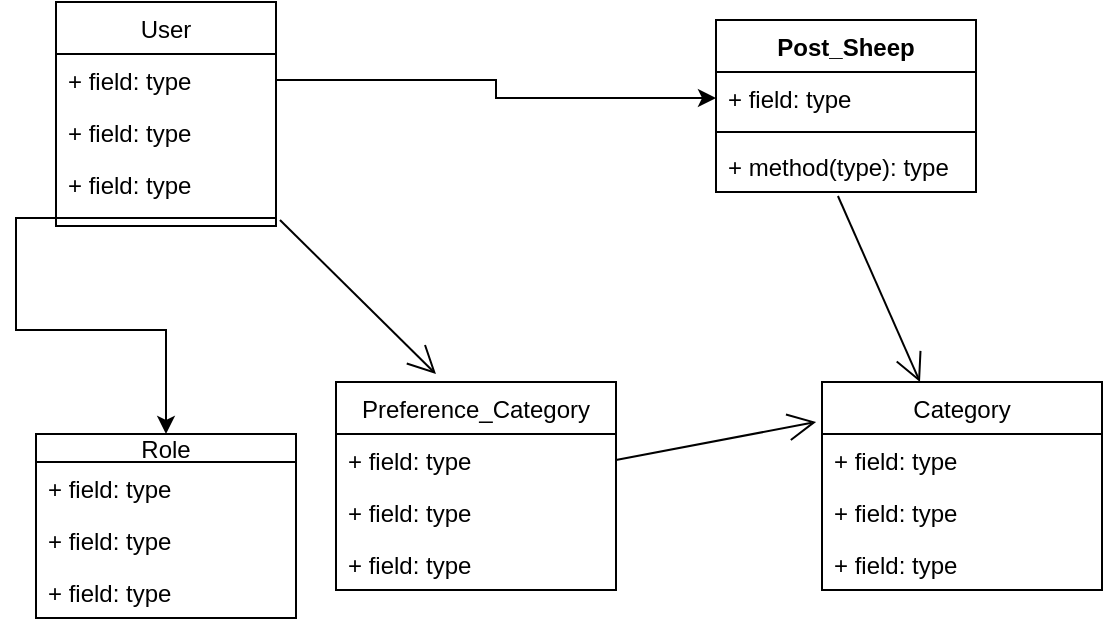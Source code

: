 <mxfile version="12.2.4" pages="1"><diagram id="Uu2A2rJVdlKiTdU-aaz8" name="Page-1"><mxGraphModel dx="551" dy="368" grid="1" gridSize="10" guides="1" tooltips="1" connect="1" arrows="1" fold="1" page="1" pageScale="1" pageWidth="827" pageHeight="1169" math="0" shadow="0"><root><mxCell id="0"/><mxCell id="1" parent="0"/><mxCell id="2" value="User" style="swimlane;fontStyle=0;childLayout=stackLayout;horizontal=1;startSize=26;fillColor=none;horizontalStack=0;resizeParent=1;resizeParentMax=0;resizeLast=0;collapsible=1;marginBottom=0;" parent="1" vertex="1"><mxGeometry x="30" y="70" width="110" height="112" as="geometry"/></mxCell><mxCell id="3" value="+ field: type" style="text;strokeColor=none;fillColor=none;align=left;verticalAlign=top;spacingLeft=4;spacingRight=4;overflow=hidden;rotatable=0;points=[[0,0.5],[1,0.5]];portConstraint=eastwest;" parent="2" vertex="1"><mxGeometry y="26" width="110" height="26" as="geometry"/></mxCell><mxCell id="4" value="+ field: type" style="text;strokeColor=none;fillColor=none;align=left;verticalAlign=top;spacingLeft=4;spacingRight=4;overflow=hidden;rotatable=0;points=[[0,0.5],[1,0.5]];portConstraint=eastwest;" parent="2" vertex="1"><mxGeometry y="52" width="110" height="26" as="geometry"/></mxCell><mxCell id="5" value="+ field: type" style="text;strokeColor=none;fillColor=none;align=left;verticalAlign=top;spacingLeft=4;spacingRight=4;overflow=hidden;rotatable=0;points=[[0,0.5],[1,0.5]];portConstraint=eastwest;" parent="2" vertex="1"><mxGeometry y="78" width="110" height="26" as="geometry"/></mxCell><mxCell id="22" value="" style="line;strokeWidth=1;fillColor=none;align=left;verticalAlign=middle;spacingTop=-1;spacingLeft=3;spacingRight=3;rotatable=0;labelPosition=right;points=[];portConstraint=eastwest;" parent="2" vertex="1"><mxGeometry y="104" width="110" height="8" as="geometry"/></mxCell><mxCell id="6" value="Post_Sheep" style="swimlane;fontStyle=1;align=center;verticalAlign=top;childLayout=stackLayout;horizontal=1;startSize=26;horizontalStack=0;resizeParent=1;resizeParentMax=0;resizeLast=0;collapsible=1;marginBottom=0;" parent="1" vertex="1"><mxGeometry x="360" y="79" width="130" height="86" as="geometry"/></mxCell><mxCell id="7" value="+ field: type" style="text;strokeColor=none;fillColor=none;align=left;verticalAlign=top;spacingLeft=4;spacingRight=4;overflow=hidden;rotatable=0;points=[[0,0.5],[1,0.5]];portConstraint=eastwest;" parent="6" vertex="1"><mxGeometry y="26" width="130" height="26" as="geometry"/></mxCell><mxCell id="8" value="" style="line;strokeWidth=1;fillColor=none;align=left;verticalAlign=middle;spacingTop=-1;spacingLeft=3;spacingRight=3;rotatable=0;labelPosition=right;points=[];portConstraint=eastwest;" parent="6" vertex="1"><mxGeometry y="52" width="130" height="8" as="geometry"/></mxCell><mxCell id="9" value="+ method(type): type" style="text;strokeColor=none;fillColor=none;align=left;verticalAlign=top;spacingLeft=4;spacingRight=4;overflow=hidden;rotatable=0;points=[[0,0.5],[1,0.5]];portConstraint=eastwest;" parent="6" vertex="1"><mxGeometry y="60" width="130" height="26" as="geometry"/></mxCell><mxCell id="10" value="Category" style="swimlane;fontStyle=0;childLayout=stackLayout;horizontal=1;startSize=26;fillColor=none;horizontalStack=0;resizeParent=1;resizeParentMax=0;resizeLast=0;collapsible=1;marginBottom=0;" parent="1" vertex="1"><mxGeometry x="413" y="260" width="140" height="104" as="geometry"/></mxCell><mxCell id="11" value="+ field: type" style="text;strokeColor=none;fillColor=none;align=left;verticalAlign=top;spacingLeft=4;spacingRight=4;overflow=hidden;rotatable=0;points=[[0,0.5],[1,0.5]];portConstraint=eastwest;" parent="10" vertex="1"><mxGeometry y="26" width="140" height="26" as="geometry"/></mxCell><mxCell id="12" value="+ field: type" style="text;strokeColor=none;fillColor=none;align=left;verticalAlign=top;spacingLeft=4;spacingRight=4;overflow=hidden;rotatable=0;points=[[0,0.5],[1,0.5]];portConstraint=eastwest;" parent="10" vertex="1"><mxGeometry y="52" width="140" height="26" as="geometry"/></mxCell><mxCell id="13" value="+ field: type" style="text;strokeColor=none;fillColor=none;align=left;verticalAlign=top;spacingLeft=4;spacingRight=4;overflow=hidden;rotatable=0;points=[[0,0.5],[1,0.5]];portConstraint=eastwest;" parent="10" vertex="1"><mxGeometry y="78" width="140" height="26" as="geometry"/></mxCell><mxCell id="14" value="Role" style="swimlane;fontStyle=0;childLayout=stackLayout;horizontal=1;startSize=14;fillColor=none;horizontalStack=0;resizeParent=1;resizeParentMax=0;resizeLast=0;collapsible=1;marginBottom=0;" parent="1" vertex="1"><mxGeometry x="20" y="286" width="130" height="92" as="geometry"/></mxCell><mxCell id="15" value="+ field: type" style="text;strokeColor=none;fillColor=none;align=left;verticalAlign=top;spacingLeft=4;spacingRight=4;overflow=hidden;rotatable=0;points=[[0,0.5],[1,0.5]];portConstraint=eastwest;" parent="14" vertex="1"><mxGeometry y="14" width="130" height="26" as="geometry"/></mxCell><mxCell id="16" value="+ field: type" style="text;strokeColor=none;fillColor=none;align=left;verticalAlign=top;spacingLeft=4;spacingRight=4;overflow=hidden;rotatable=0;points=[[0,0.5],[1,0.5]];portConstraint=eastwest;" parent="14" vertex="1"><mxGeometry y="40" width="130" height="26" as="geometry"/></mxCell><mxCell id="17" value="+ field: type" style="text;strokeColor=none;fillColor=none;align=left;verticalAlign=top;spacingLeft=4;spacingRight=4;overflow=hidden;rotatable=0;points=[[0,0.5],[1,0.5]];portConstraint=eastwest;" parent="14" vertex="1"><mxGeometry y="66" width="130" height="26" as="geometry"/></mxCell><mxCell id="18" value="Preference_Category" style="swimlane;fontStyle=0;childLayout=stackLayout;horizontal=1;startSize=26;fillColor=none;horizontalStack=0;resizeParent=1;resizeParentMax=0;resizeLast=0;collapsible=1;marginBottom=0;" parent="1" vertex="1"><mxGeometry x="170" y="260" width="140" height="104" as="geometry"/></mxCell><mxCell id="19" value="+ field: type" style="text;strokeColor=none;fillColor=none;align=left;verticalAlign=top;spacingLeft=4;spacingRight=4;overflow=hidden;rotatable=0;points=[[0,0.5],[1,0.5]];portConstraint=eastwest;" parent="18" vertex="1"><mxGeometry y="26" width="140" height="26" as="geometry"/></mxCell><mxCell id="20" value="+ field: type" style="text;strokeColor=none;fillColor=none;align=left;verticalAlign=top;spacingLeft=4;spacingRight=4;overflow=hidden;rotatable=0;points=[[0,0.5],[1,0.5]];portConstraint=eastwest;" parent="18" vertex="1"><mxGeometry y="52" width="140" height="26" as="geometry"/></mxCell><mxCell id="21" value="+ field: type" style="text;strokeColor=none;fillColor=none;align=left;verticalAlign=top;spacingLeft=4;spacingRight=4;overflow=hidden;rotatable=0;points=[[0,0.5],[1,0.5]];portConstraint=eastwest;" parent="18" vertex="1"><mxGeometry y="78" width="140" height="26" as="geometry"/></mxCell><mxCell id="32" style="edgeStyle=orthogonalEdgeStyle;rounded=0;orthogonalLoop=1;jettySize=auto;html=1;entryX=0.5;entryY=0;entryDx=0;entryDy=0;" parent="1" source="22" target="14" edge="1"><mxGeometry relative="1" as="geometry"/></mxCell><mxCell id="23" value="" style="endArrow=open;endFill=1;endSize=12;html=1;exitX=0.469;exitY=1.077;exitDx=0;exitDy=0;exitPerimeter=0;entryX=0.35;entryY=0;entryDx=0;entryDy=0;entryPerimeter=0;" parent="1" source="9" target="10" edge="1"><mxGeometry width="160" relative="1" as="geometry"><mxPoint x="340" y="196" as="sourcePoint"/><mxPoint x="500" y="196" as="targetPoint"/></mxGeometry></mxCell><mxCell id="24" style="edgeStyle=orthogonalEdgeStyle;rounded=0;orthogonalLoop=1;jettySize=auto;html=1;exitX=1;exitY=0.5;exitDx=0;exitDy=0;" parent="1" source="3" target="7" edge="1"><mxGeometry relative="1" as="geometry"/></mxCell><mxCell id="33" value="" style="endArrow=open;endFill=1;endSize=12;html=1;exitX=1.018;exitY=1.192;exitDx=0;exitDy=0;exitPerimeter=0;entryX=0.357;entryY=-0.038;entryDx=0;entryDy=0;entryPerimeter=0;" parent="1" source="5" target="18" edge="1"><mxGeometry width="160" relative="1" as="geometry"><mxPoint x="10" y="380" as="sourcePoint"/><mxPoint x="170" y="380" as="targetPoint"/></mxGeometry></mxCell><mxCell id="35" value="" style="endArrow=open;endFill=1;endSize=12;html=1;exitX=1;exitY=0.5;exitDx=0;exitDy=0;entryX=-0.021;entryY=-0.231;entryDx=0;entryDy=0;entryPerimeter=0;" parent="1" source="19" target="11" edge="1"><mxGeometry width="160" relative="1" as="geometry"><mxPoint x="190" y="170" as="sourcePoint"/><mxPoint x="350" y="170" as="targetPoint"/></mxGeometry></mxCell></root></mxGraphModel></diagram></mxfile>